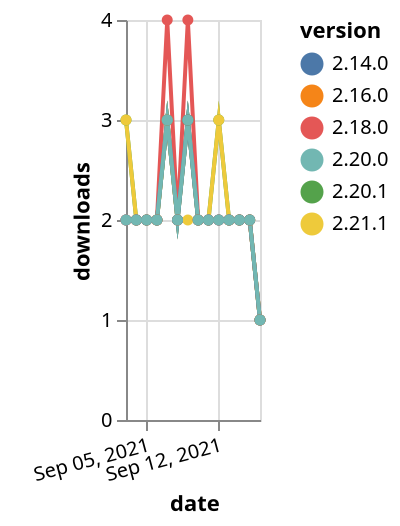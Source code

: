 {"$schema": "https://vega.github.io/schema/vega-lite/v5.json", "description": "A simple bar chart with embedded data.", "data": {"values": [{"date": "2021-09-03", "total": 2574, "delta": 2, "version": "2.16.0"}, {"date": "2021-09-04", "total": 2576, "delta": 2, "version": "2.16.0"}, {"date": "2021-09-05", "total": 2578, "delta": 2, "version": "2.16.0"}, {"date": "2021-09-06", "total": 2580, "delta": 2, "version": "2.16.0"}, {"date": "2021-09-07", "total": 2583, "delta": 3, "version": "2.16.0"}, {"date": "2021-09-08", "total": 2585, "delta": 2, "version": "2.16.0"}, {"date": "2021-09-09", "total": 2588, "delta": 3, "version": "2.16.0"}, {"date": "2021-09-10", "total": 2590, "delta": 2, "version": "2.16.0"}, {"date": "2021-09-11", "total": 2592, "delta": 2, "version": "2.16.0"}, {"date": "2021-09-12", "total": 2594, "delta": 2, "version": "2.16.0"}, {"date": "2021-09-13", "total": 2596, "delta": 2, "version": "2.16.0"}, {"date": "2021-09-14", "total": 2598, "delta": 2, "version": "2.16.0"}, {"date": "2021-09-15", "total": 2600, "delta": 2, "version": "2.16.0"}, {"date": "2021-09-16", "total": 2601, "delta": 1, "version": "2.16.0"}, {"date": "2021-09-03", "total": 1876, "delta": 3, "version": "2.20.1"}, {"date": "2021-09-04", "total": 1878, "delta": 2, "version": "2.20.1"}, {"date": "2021-09-05", "total": 1880, "delta": 2, "version": "2.20.1"}, {"date": "2021-09-06", "total": 1882, "delta": 2, "version": "2.20.1"}, {"date": "2021-09-07", "total": 1885, "delta": 3, "version": "2.20.1"}, {"date": "2021-09-08", "total": 1887, "delta": 2, "version": "2.20.1"}, {"date": "2021-09-09", "total": 1890, "delta": 3, "version": "2.20.1"}, {"date": "2021-09-10", "total": 1892, "delta": 2, "version": "2.20.1"}, {"date": "2021-09-11", "total": 1894, "delta": 2, "version": "2.20.1"}, {"date": "2021-09-12", "total": 1897, "delta": 3, "version": "2.20.1"}, {"date": "2021-09-13", "total": 1899, "delta": 2, "version": "2.20.1"}, {"date": "2021-09-14", "total": 1901, "delta": 2, "version": "2.20.1"}, {"date": "2021-09-15", "total": 1903, "delta": 2, "version": "2.20.1"}, {"date": "2021-09-16", "total": 1904, "delta": 1, "version": "2.20.1"}, {"date": "2021-09-03", "total": 1631, "delta": 3, "version": "2.21.1"}, {"date": "2021-09-04", "total": 1633, "delta": 2, "version": "2.21.1"}, {"date": "2021-09-05", "total": 1635, "delta": 2, "version": "2.21.1"}, {"date": "2021-09-06", "total": 1637, "delta": 2, "version": "2.21.1"}, {"date": "2021-09-07", "total": 1640, "delta": 3, "version": "2.21.1"}, {"date": "2021-09-08", "total": 1642, "delta": 2, "version": "2.21.1"}, {"date": "2021-09-09", "total": 1644, "delta": 2, "version": "2.21.1"}, {"date": "2021-09-10", "total": 1646, "delta": 2, "version": "2.21.1"}, {"date": "2021-09-11", "total": 1648, "delta": 2, "version": "2.21.1"}, {"date": "2021-09-12", "total": 1651, "delta": 3, "version": "2.21.1"}, {"date": "2021-09-13", "total": 1653, "delta": 2, "version": "2.21.1"}, {"date": "2021-09-14", "total": 1655, "delta": 2, "version": "2.21.1"}, {"date": "2021-09-15", "total": 1657, "delta": 2, "version": "2.21.1"}, {"date": "2021-09-16", "total": 1658, "delta": 1, "version": "2.21.1"}, {"date": "2021-09-03", "total": 2473, "delta": 2, "version": "2.18.0"}, {"date": "2021-09-04", "total": 2475, "delta": 2, "version": "2.18.0"}, {"date": "2021-09-05", "total": 2477, "delta": 2, "version": "2.18.0"}, {"date": "2021-09-06", "total": 2479, "delta": 2, "version": "2.18.0"}, {"date": "2021-09-07", "total": 2483, "delta": 4, "version": "2.18.0"}, {"date": "2021-09-08", "total": 2485, "delta": 2, "version": "2.18.0"}, {"date": "2021-09-09", "total": 2489, "delta": 4, "version": "2.18.0"}, {"date": "2021-09-10", "total": 2491, "delta": 2, "version": "2.18.0"}, {"date": "2021-09-11", "total": 2493, "delta": 2, "version": "2.18.0"}, {"date": "2021-09-12", "total": 2495, "delta": 2, "version": "2.18.0"}, {"date": "2021-09-13", "total": 2497, "delta": 2, "version": "2.18.0"}, {"date": "2021-09-14", "total": 2499, "delta": 2, "version": "2.18.0"}, {"date": "2021-09-15", "total": 2501, "delta": 2, "version": "2.18.0"}, {"date": "2021-09-16", "total": 2502, "delta": 1, "version": "2.18.0"}, {"date": "2021-09-03", "total": 2558, "delta": 2, "version": "2.14.0"}, {"date": "2021-09-04", "total": 2560, "delta": 2, "version": "2.14.0"}, {"date": "2021-09-05", "total": 2562, "delta": 2, "version": "2.14.0"}, {"date": "2021-09-06", "total": 2564, "delta": 2, "version": "2.14.0"}, {"date": "2021-09-07", "total": 2567, "delta": 3, "version": "2.14.0"}, {"date": "2021-09-08", "total": 2569, "delta": 2, "version": "2.14.0"}, {"date": "2021-09-09", "total": 2572, "delta": 3, "version": "2.14.0"}, {"date": "2021-09-10", "total": 2574, "delta": 2, "version": "2.14.0"}, {"date": "2021-09-11", "total": 2576, "delta": 2, "version": "2.14.0"}, {"date": "2021-09-12", "total": 2578, "delta": 2, "version": "2.14.0"}, {"date": "2021-09-13", "total": 2580, "delta": 2, "version": "2.14.0"}, {"date": "2021-09-14", "total": 2582, "delta": 2, "version": "2.14.0"}, {"date": "2021-09-15", "total": 2584, "delta": 2, "version": "2.14.0"}, {"date": "2021-09-16", "total": 2585, "delta": 1, "version": "2.14.0"}, {"date": "2021-09-03", "total": 2058, "delta": 2, "version": "2.20.0"}, {"date": "2021-09-04", "total": 2060, "delta": 2, "version": "2.20.0"}, {"date": "2021-09-05", "total": 2062, "delta": 2, "version": "2.20.0"}, {"date": "2021-09-06", "total": 2064, "delta": 2, "version": "2.20.0"}, {"date": "2021-09-07", "total": 2067, "delta": 3, "version": "2.20.0"}, {"date": "2021-09-08", "total": 2069, "delta": 2, "version": "2.20.0"}, {"date": "2021-09-09", "total": 2072, "delta": 3, "version": "2.20.0"}, {"date": "2021-09-10", "total": 2074, "delta": 2, "version": "2.20.0"}, {"date": "2021-09-11", "total": 2076, "delta": 2, "version": "2.20.0"}, {"date": "2021-09-12", "total": 2078, "delta": 2, "version": "2.20.0"}, {"date": "2021-09-13", "total": 2080, "delta": 2, "version": "2.20.0"}, {"date": "2021-09-14", "total": 2082, "delta": 2, "version": "2.20.0"}, {"date": "2021-09-15", "total": 2084, "delta": 2, "version": "2.20.0"}, {"date": "2021-09-16", "total": 2085, "delta": 1, "version": "2.20.0"}]}, "width": "container", "mark": {"type": "line", "point": {"filled": true}}, "encoding": {"x": {"field": "date", "type": "temporal", "timeUnit": "yearmonthdate", "title": "date", "axis": {"labelAngle": -15}}, "y": {"field": "delta", "type": "quantitative", "title": "downloads"}, "color": {"field": "version", "type": "nominal"}, "tooltip": {"field": "delta"}}}